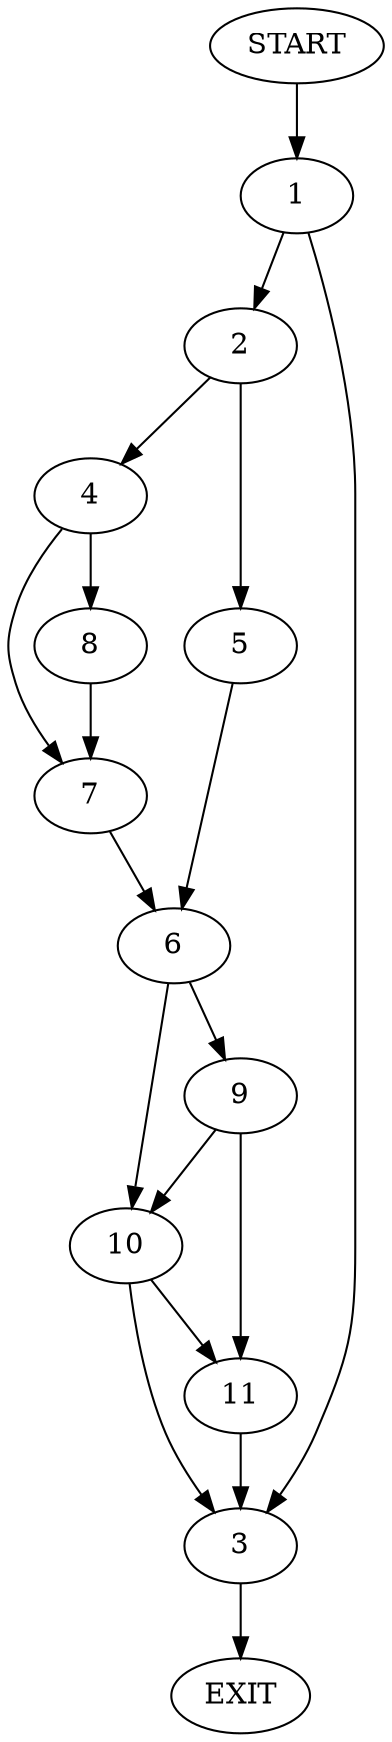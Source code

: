 digraph {
0 [label="START"]
12 [label="EXIT"]
0 -> 1
1 -> 2
1 -> 3
3 -> 12
2 -> 4
2 -> 5
5 -> 6
4 -> 7
4 -> 8
6 -> 9
6 -> 10
7 -> 6
8 -> 7
10 -> 3
10 -> 11
9 -> 11
9 -> 10
11 -> 3
}
